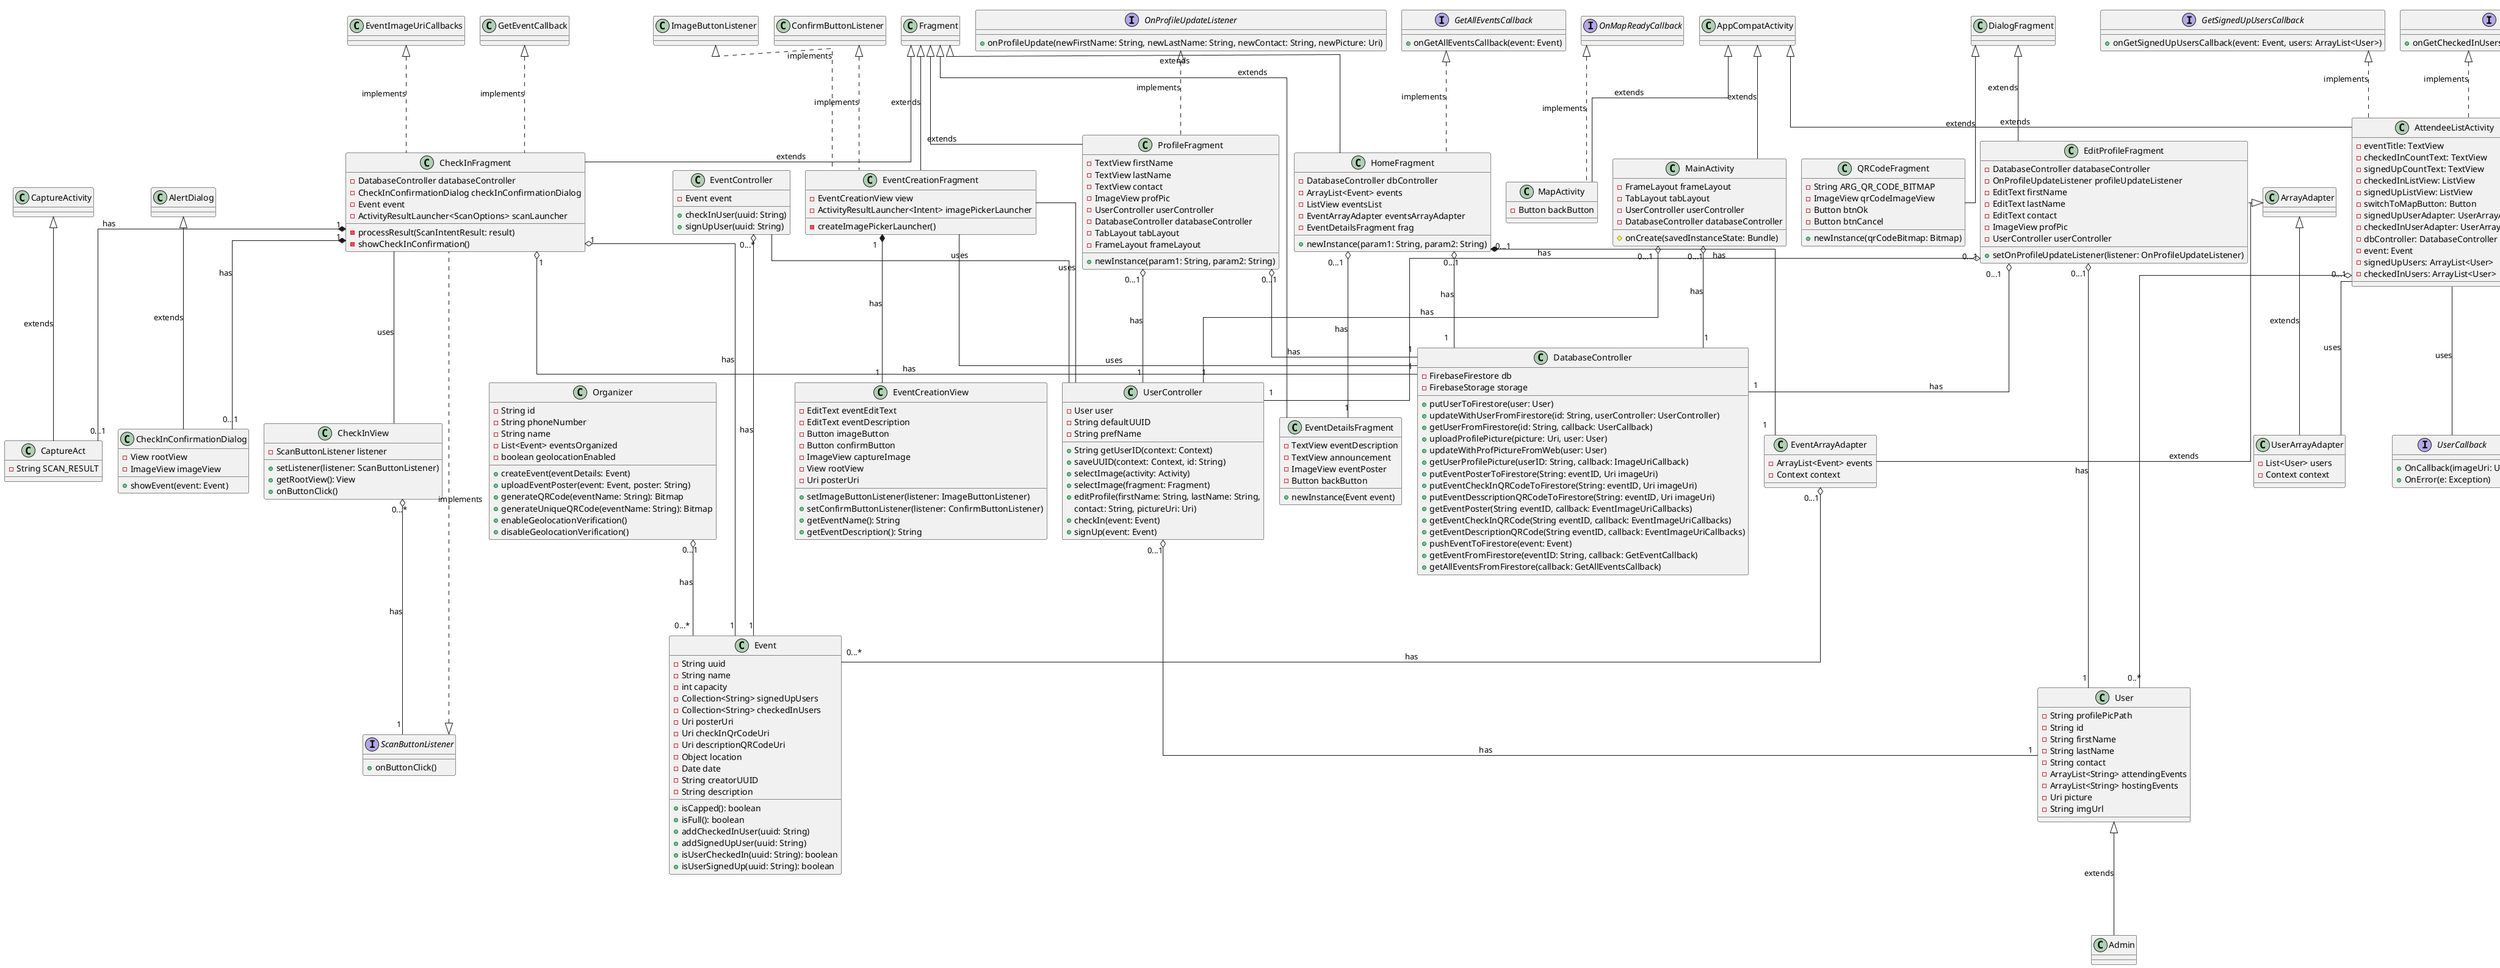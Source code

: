 @startuml
'https://plantuml.com/class-diagram

note as N1 
    Getter and setter methods as well as inherited methods are not shown for brevity.
end note

class Admin
Admin -u-|> User : extends

class AttendeeListActivity {
    -eventTitle: TextView
    -checkedInCountText: TextView
    -signedUpCountText: TextView
    -checkedInListView: ListView
    -signedUpListView: ListView
    -switchToMapButton: Button
    -signedUpUserAdapter: UserArrayAdapter
    -checkedInUserAdapter: UserArrayAdapter
    -dbController: DatabaseController
    -event: Event
    -signedUpUsers: ArrayList<User>
    -checkedInUsers: ArrayList<User>
}
AttendeeListActivity "0...1" o-- "0..*" User
AttendeeListActivity -u-|> AppCompatActivity : extends
AttendeeListActivity .u.|> GetCheckedInUsersCallback : implements
AttendeeListActivity .u.|> GetSignedUpUsersCallback : implements
AttendeeListActivity -- UserArrayAdapter : uses
AttendeeListActivity -- UserCallback : uses

'Done
class CaptureAct {
    -String SCAN_RESULT
}
CaptureAct -u-|> CaptureActivity : extends

'Done
class CheckInConfirmationDialog {
    -View rootView
    -ImageView imageView
    +showEvent(event: Event)
}
CheckInConfirmationDialog -u-|> AlertDialog : extends

'Done
class CheckInFragment {
    -DatabaseController databaseController
    -CheckInConfirmationDialog checkInConfirmationDialog
    -Event event
    -ActivityResultLauncher<ScanOptions> scanLauncher
    -processResult(ScanIntentResult: result)
    -showCheckInConfirmation()
}
CheckInFragment "1" *-- "0...1" CheckInConfirmationDialog : has
CheckInFragment "1" o-- "1" DatabaseController : has
CheckInFragment "1" o-- "1" Event : has
CheckInFragment -u-|> Fragment : extends
CheckInFragment "1" *-- "0...1" CaptureAct : has
CheckInFragment -- CheckInView : uses
CheckInFragment .u.|> ScanButtonListener : implements
CheckInFragment .u.|> GetEventCallback : implements
CheckInFragment .u.|> EventImageUriCallbacks : implements

'Done
class CheckInView {
    -ScanButtonListener listener
    +setListener(listener: ScanButtonListener)
    +getRootView(): View
    +onButtonClick()
}
CheckInView "0...*" o-- "1" ScanButtonListener : has

'Done
class DatabaseController {
    -FirebaseFirestore db
    -FirebaseStorage storage
    +putUserToFirestore(user: User)
    +updateWithUserFromFirestore(id: String, userController: UserController)
    +getUserFromFirestore(id: String, callback: UserCallback)
    +uploadProfilePicture(picture: Uri, user: User)
    +updateWithProfPictureFromWeb(user: User)
    +getUserProfilePicture(userID: String, callback: ImageUriCallback)
    +putEventPosterToFirestore(String: eventID, Uri imageUri)
    +putEventCheckInQRCodeToFirestore(String: eventID, Uri imageUri)
    +putEventDesscriptionQRCodeToFirestore(String: eventID, Uri imageUri)
    +getEventPoster(String eventID, callback: EventImageUriCallbacks)
    +getEventCheckInQRCode(String eventID, callback: EventImageUriCallbacks)
    +getEventDescriptionQRCode(String eventID, callback: EventImageUriCallbacks)
    +pushEventToFirestore(event: Event)
    +getEventFromFirestore(eventID: String, callback: GetEventCallback)
    +getAllEventsFromFirestore(callback: GetAllEventsCallback)
}

class DialogFragment

'Done
class EditProfileFragment {
    -DatabaseController databaseController
    -OnProfileUpdateListener profileUpdateListener
    -EditText firstName
    -EditText lastName
    -EditText contact
    -ImageView profPic
    -UserController userController
    +setOnProfileUpdateListener(listener: OnProfileUpdateListener)
}
EditProfileFragment -u-|> DialogFragment : extends
EditProfileFragment "0...1" o-- "1" DatabaseController : has
EditProfileFragment "0...1" o-[norank]- "1" UserController : has
EditProfileFragment "0...1" o-- "1" User : has

'Done
class Event {
    -String uuid
    -String name
    -int capacity
    -Collection<String> signedUpUsers
    -Collection<String> checkedInUsers
    -Uri posterUri
    -Uri checkInQrCodeUri
    -Uri descriptionQRCodeUri
    -Object location
    -Date date
    -String creatorUUID
    -String description
    +isCapped(): boolean
    +isFull(): boolean
    +addCheckedInUser(uuid: String)
    +addSignedUpUser(uuid: String)
    +isUserCheckedIn(uuid: String): boolean
    +isUserSignedUp(uuid: String): boolean
}

'Done
class EventArrayAdapter {
    -ArrayList<Event> events
    -Context context
}
EventArrayAdapter -u-|> ArrayAdapter : extends
EventArrayAdapter "0...1" o-- "0...*" Event : has

'Done
class EventController {
  -Event event
  +checkInUser(uuid: String)
  +signUpUser(uuid: String)
}
EventController "0...*" o-- "1" Event : has

'Done
class EventCreationFragment {
    -EventCreationView view
    -ActivityResultLauncher<Intent> imagePickerLauncher
    -createImagePickerLauncher()
}
EventCreationFragment -u-|> Fragment : extends
EventCreationFragment .u.|> ConfirmButtonListener : implements
EventCreationFragment .u.|> ImageButtonListener : implements
EventCreationFragment -- DatabaseController : uses
EventCreationFragment -- UserController : uses
EventCreationFragment "1" *-- "1" EventCreationView : has

class EventCreationView {
    -EditText eventEditText
    -EditText eventDescription
    -Button imageButton
    -Button confirmButton
    -ImageView captureImage
    -View rootView
    -Uri posterUri
    +setImageButtonListener(listener: ImageButtonListener)
    +setConfirmButtonListener(listener: ConfirmButtonListener)
    +getEventName(): String
    +getEventDescription(): String
}

class EventDetailsFragment {
    -TextView eventDescription
    -TextView announcement
    -ImageView eventPoster
    -Button backButton
    +newInstance(Event event)
}
EventDetailsFragment -u-|> Fragment : extends

class Fragment

'Done
class HomeFragment {
    -DatabaseController dbController
    -ArrayList<Event> events
    -ListView eventsList
    -EventArrayAdapter eventsArrayAdapter
    -EventDetailsFragment frag
    +newInstance(param1: String, param2: String)
}
HomeFragment -u-|> Fragment : extends
HomeFragment .u.|> GetAllEventsCallback : implements
HomeFragment "0...1" *-- "1" EventArrayAdapter : has
HomeFragment "0...1" o-- "1" DatabaseController : has
HomeFragment "0...1" o-- "1" EventDetailsFragment : has

'Done
class MainActivity {
    -FrameLayout frameLayout
    -TabLayout tabLayout
    -UserController userController
    -DatabaseController databaseController
    #onCreate(savedInstanceState: Bundle)
}
MainActivity -u-|> AppCompatActivity : extends
MainActivity "0...1" o-- "1" DatabaseController : has
MainActivity "0...1" o-- "1" UserController : has

class MapActivity {
    -Button backButton
}
MapActivity -u-|> AppCompatActivity : extends
MapActivity .u.|> OnMapReadyCallback : implements

class Organizer {
    -String id
    -String phoneNumber
    -String name
    -List<Event> eventsOrganized
    -boolean geolocationEnabled
    +createEvent(eventDetails: Event)
    +uploadEventPoster(event: Event, poster: String)
    +generateQRCode(eventName: String): Bitmap
    +generateUniqueQRCode(eventName: String): Bitmap
    +enableGeolocationVerification()
    +disableGeolocationVerification()
}
Organizer "0...1" o-- "0...*" Event : has

'Done
class ProfileFragment {
    -TextView firstName
    -TextView lastName
    -TextView contact
    -ImageView profPic
    -UserController userController
    -DatabaseController databaseController
    -TabLayout tabLayout
    -FrameLayout frameLayout
    +newInstance(param1: String, param2: String)
}
ProfileFragment -u-|> Fragment : extends
ProfileFragment .u.|> OnProfileUpdateListener : implements
ProfileFragment "0...1" o-- "1" DatabaseController : has
ProfileFragment "0...1" o-- "1" UserController : has

class QRCodeFragment {
    -String ARG_QR_CODE_BITMAP
    -ImageView qrCodeImageView
    -Button btnOk
    -Button btnCancel
    +newInstance(qrCodeBitmap: Bitmap)
}
QRCodeFragment -u-|> DialogFragment : extends

'Done
class User {
    -String profilePicPath
    -String id
    -String firstName
    -String lastName
    -String contact
    -ArrayList<String> attendingEvents
    -ArrayList<String> hostingEvents
    -Uri picture
    -String imgUrl
}

class UserArrayAdapter {
    -List<User> users
    -Context context
}
UserArrayAdapter -u-|> ArrayAdapter : extends

'Done
class UserController {
    -User user
    -String defaultUUID
    -String prefName
    +String getUserID(context: Context)
    +saveUUID(context: Context, id: String)
    +selectImage(activity: Activity)
    +selectImage(fragment: Fragment)
    +editProfile(firstName: String, lastName: String,
    contact: String, pictureUri: Uri)
    +checkIn(event: Event)
    +signUp(event: Event)
}
UserController "0...1" o-- "1" User : has
EventController -- UserController : uses

interface OnProfileUpdateListener {
    +onProfileUpdate(newFirstName: String, newLastName: String, newContact: String, newPicture: Uri)
}

interface GetAllEventsCallback {
    +onGetAllEventsCallback(event: Event)
}

interface ImageUriCallback{
  +OnImageUriCallback(imageUri: Uri)
  +OnError(e: Exception)
}

interface UserCallback{
  +OnCallback(imageUri: Uri)
  +OnError(e: Exception)
}

interface GetSignedUpUsersCallback{
  +onGetSignedUpUsersCallback(event: Event, users: ArrayList<User>)
}

interface GetCheckedInUsersCallback{
  +onGetCheckedInUsersCallback(event: Event, users: ArrayList<User>)
}

interface OnMapReadyCallback

interface ScanButtonListener {
    +onButtonClick()
}

skinparam nodesep 25
skinparam ranksep 100
skinparam linetype ortho
@enduml
